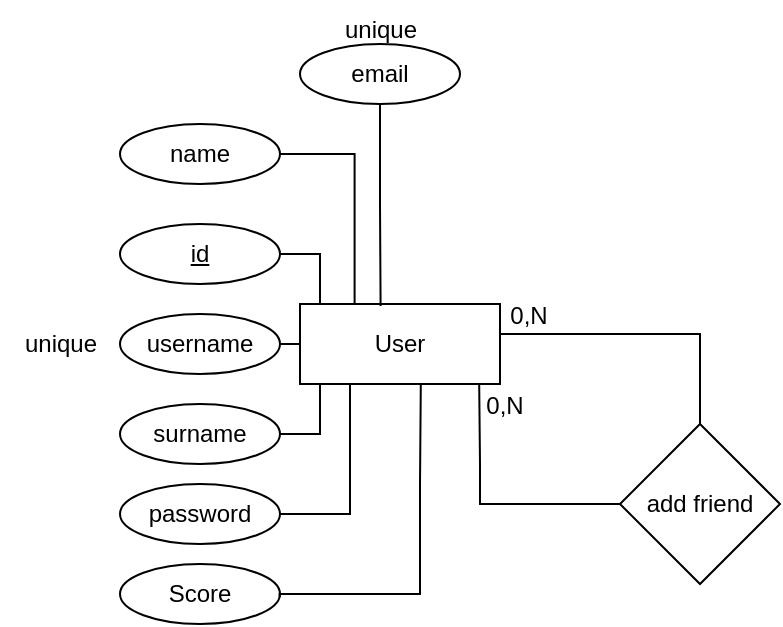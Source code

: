 <mxfile version="26.0.5">
  <diagram id="R2lEEEUBdFMjLlhIrx00" name="Page-1">
    <mxGraphModel dx="819" dy="495" grid="1" gridSize="10" guides="1" tooltips="1" connect="1" arrows="1" fold="1" page="1" pageScale="1" pageWidth="850" pageHeight="1100" math="0" shadow="0" extFonts="Permanent Marker^https://fonts.googleapis.com/css?family=Permanent+Marker">
      <root>
        <mxCell id="0" />
        <mxCell id="1" parent="0" />
        <mxCell id="YGZLaBeO1jee29N05eSP-2" value="User" style="whiteSpace=wrap;html=1;align=center;" parent="1" vertex="1">
          <mxGeometry x="160" y="170" width="100" height="40" as="geometry" />
        </mxCell>
        <mxCell id="YGZLaBeO1jee29N05eSP-3" value="name" style="ellipse;whiteSpace=wrap;html=1;align=center;" parent="1" vertex="1">
          <mxGeometry x="70" y="80" width="80" height="30" as="geometry" />
        </mxCell>
        <mxCell id="YGZLaBeO1jee29N05eSP-4" style="edgeStyle=orthogonalEdgeStyle;rounded=0;orthogonalLoop=1;jettySize=auto;html=1;entryX=0;entryY=0.5;entryDx=0;entryDy=0;endArrow=none;endFill=0;exitX=1;exitY=0.5;exitDx=0;exitDy=0;" parent="1" source="YGZLaBeO1jee29N05eSP-10" target="YGZLaBeO1jee29N05eSP-2" edge="1">
          <mxGeometry relative="1" as="geometry">
            <mxPoint x="350" y="204.0" as="sourcePoint" />
            <mxPoint x="260" y="200" as="targetPoint" />
          </mxGeometry>
        </mxCell>
        <mxCell id="YGZLaBeO1jee29N05eSP-5" style="edgeStyle=orthogonalEdgeStyle;rounded=0;orthogonalLoop=1;jettySize=auto;html=1;endArrow=none;endFill=0;" parent="1" source="YGZLaBeO1jee29N05eSP-6" edge="1">
          <mxGeometry relative="1" as="geometry">
            <mxPoint x="170" y="210" as="targetPoint" />
            <Array as="points">
              <mxPoint x="170" y="235" />
              <mxPoint x="170" y="210" />
            </Array>
          </mxGeometry>
        </mxCell>
        <mxCell id="YGZLaBeO1jee29N05eSP-6" value="surname" style="ellipse;whiteSpace=wrap;html=1;align=center;" parent="1" vertex="1">
          <mxGeometry x="70" y="220" width="80" height="30" as="geometry" />
        </mxCell>
        <mxCell id="YGZLaBeO1jee29N05eSP-7" style="edgeStyle=orthogonalEdgeStyle;rounded=0;orthogonalLoop=1;jettySize=auto;html=1;entryX=0;entryY=0;entryDx=0;entryDy=0;endArrow=none;endFill=0;" parent="1" source="YGZLaBeO1jee29N05eSP-8" target="YGZLaBeO1jee29N05eSP-2" edge="1">
          <mxGeometry relative="1" as="geometry">
            <Array as="points">
              <mxPoint x="170" y="145" />
              <mxPoint x="170" y="170" />
            </Array>
          </mxGeometry>
        </mxCell>
        <mxCell id="YGZLaBeO1jee29N05eSP-8" value="id" style="ellipse;whiteSpace=wrap;html=1;align=center;fontStyle=4;" parent="1" vertex="1">
          <mxGeometry x="70" y="130" width="80" height="30" as="geometry" />
        </mxCell>
        <mxCell id="YGZLaBeO1jee29N05eSP-10" value="username" style="ellipse;whiteSpace=wrap;html=1;align=center;" parent="1" vertex="1">
          <mxGeometry x="70" y="175" width="80" height="30" as="geometry" />
        </mxCell>
        <mxCell id="YGZLaBeO1jee29N05eSP-11" value="password" style="ellipse;whiteSpace=wrap;html=1;align=center;" parent="1" vertex="1">
          <mxGeometry x="70" y="260" width="80" height="30" as="geometry" />
        </mxCell>
        <mxCell id="YGZLaBeO1jee29N05eSP-12" style="edgeStyle=orthogonalEdgeStyle;rounded=0;orthogonalLoop=1;jettySize=auto;html=1;endArrow=none;endFill=0;exitX=1;exitY=0.5;exitDx=0;exitDy=0;entryX=0.25;entryY=1;entryDx=0;entryDy=0;" parent="1" source="YGZLaBeO1jee29N05eSP-11" edge="1" target="YGZLaBeO1jee29N05eSP-2">
          <mxGeometry relative="1" as="geometry">
            <mxPoint x="360" y="210" as="sourcePoint" />
            <mxPoint x="180" y="210" as="targetPoint" />
            <Array as="points">
              <mxPoint x="185" y="275" />
            </Array>
          </mxGeometry>
        </mxCell>
        <mxCell id="YGZLaBeO1jee29N05eSP-13" value="0,N" style="text;html=1;align=center;verticalAlign=middle;resizable=0;points=[];autosize=1;strokeColor=none;fillColor=none;" parent="1" vertex="1">
          <mxGeometry x="254" y="161" width="40" height="30" as="geometry" />
        </mxCell>
        <mxCell id="YGZLaBeO1jee29N05eSP-14" value="unique" style="text;html=1;align=center;verticalAlign=middle;resizable=0;points=[];autosize=1;strokeColor=none;fillColor=none;" parent="1" vertex="1">
          <mxGeometry x="10" y="175" width="60" height="30" as="geometry" />
        </mxCell>
        <mxCell id="YGZLaBeO1jee29N05eSP-15" value="email" style="ellipse;whiteSpace=wrap;html=1;align=center;" parent="1" vertex="1">
          <mxGeometry x="160" y="40" width="80" height="30" as="geometry" />
        </mxCell>
        <mxCell id="YGZLaBeO1jee29N05eSP-17" value="unique" style="text;html=1;align=center;verticalAlign=middle;resizable=0;points=[];autosize=1;strokeColor=none;fillColor=none;" parent="1" vertex="1">
          <mxGeometry x="170" y="18" width="60" height="30" as="geometry" />
        </mxCell>
        <mxCell id="YGZLaBeO1jee29N05eSP-18" value="Score" style="ellipse;whiteSpace=wrap;html=1;align=center;" parent="1" vertex="1">
          <mxGeometry x="70" y="300" width="80" height="30" as="geometry" />
        </mxCell>
        <mxCell id="YGZLaBeO1jee29N05eSP-22" value="add friend" style="rhombus;whiteSpace=wrap;html=1;" parent="1" vertex="1">
          <mxGeometry x="320" y="230" width="80" height="80" as="geometry" />
        </mxCell>
        <mxCell id="YGZLaBeO1jee29N05eSP-24" style="edgeStyle=orthogonalEdgeStyle;rounded=0;orthogonalLoop=1;jettySize=auto;html=1;entryX=0.896;entryY=1.01;entryDx=0;entryDy=0;entryPerimeter=0;endArrow=none;endFill=0;exitX=0;exitY=0.5;exitDx=0;exitDy=0;" parent="1" source="YGZLaBeO1jee29N05eSP-22" target="YGZLaBeO1jee29N05eSP-2" edge="1">
          <mxGeometry relative="1" as="geometry">
            <Array as="points">
              <mxPoint x="250" y="270" />
              <mxPoint x="250" y="250" />
              <mxPoint x="250" y="250" />
            </Array>
          </mxGeometry>
        </mxCell>
        <mxCell id="YGZLaBeO1jee29N05eSP-25" style="edgeStyle=orthogonalEdgeStyle;rounded=0;orthogonalLoop=1;jettySize=auto;html=1;entryX=1;entryY=0.5;entryDx=0;entryDy=0;endArrow=none;endFill=0;" parent="1" source="YGZLaBeO1jee29N05eSP-22" target="YGZLaBeO1jee29N05eSP-2" edge="1">
          <mxGeometry relative="1" as="geometry">
            <Array as="points">
              <mxPoint x="360" y="185" />
              <mxPoint x="260" y="185" />
            </Array>
          </mxGeometry>
        </mxCell>
        <mxCell id="bnf2ZIn5TdCLEWTEawxb-1" style="edgeStyle=orthogonalEdgeStyle;rounded=0;orthogonalLoop=1;jettySize=auto;html=1;entryX=0.604;entryY=1;entryDx=0;entryDy=0;entryPerimeter=0;endArrow=none;endFill=0;exitX=0.998;exitY=0.553;exitDx=0;exitDy=0;exitPerimeter=0;" edge="1" parent="1" source="YGZLaBeO1jee29N05eSP-18" target="YGZLaBeO1jee29N05eSP-2">
          <mxGeometry relative="1" as="geometry">
            <Array as="points">
              <mxPoint x="150" y="315" />
              <mxPoint x="220" y="315" />
              <mxPoint x="220" y="260" />
              <mxPoint x="220" y="260" />
            </Array>
          </mxGeometry>
        </mxCell>
        <mxCell id="bnf2ZIn5TdCLEWTEawxb-2" value="0,N" style="text;html=1;align=center;verticalAlign=middle;resizable=0;points=[];autosize=1;strokeColor=none;fillColor=none;" vertex="1" parent="1">
          <mxGeometry x="242" y="206" width="40" height="30" as="geometry" />
        </mxCell>
        <mxCell id="bnf2ZIn5TdCLEWTEawxb-3" style="edgeStyle=orthogonalEdgeStyle;rounded=0;orthogonalLoop=1;jettySize=auto;html=1;entryX=0.273;entryY=0.009;entryDx=0;entryDy=0;entryPerimeter=0;endArrow=none;endFill=0;" edge="1" parent="1" source="YGZLaBeO1jee29N05eSP-3" target="YGZLaBeO1jee29N05eSP-2">
          <mxGeometry relative="1" as="geometry" />
        </mxCell>
        <mxCell id="bnf2ZIn5TdCLEWTEawxb-4" style="edgeStyle=orthogonalEdgeStyle;rounded=0;orthogonalLoop=1;jettySize=auto;html=1;entryX=0.403;entryY=0.024;entryDx=0;entryDy=0;entryPerimeter=0;endArrow=none;endFill=0;" edge="1" parent="1" source="YGZLaBeO1jee29N05eSP-15" target="YGZLaBeO1jee29N05eSP-2">
          <mxGeometry relative="1" as="geometry">
            <Array as="points" />
          </mxGeometry>
        </mxCell>
      </root>
    </mxGraphModel>
  </diagram>
</mxfile>
